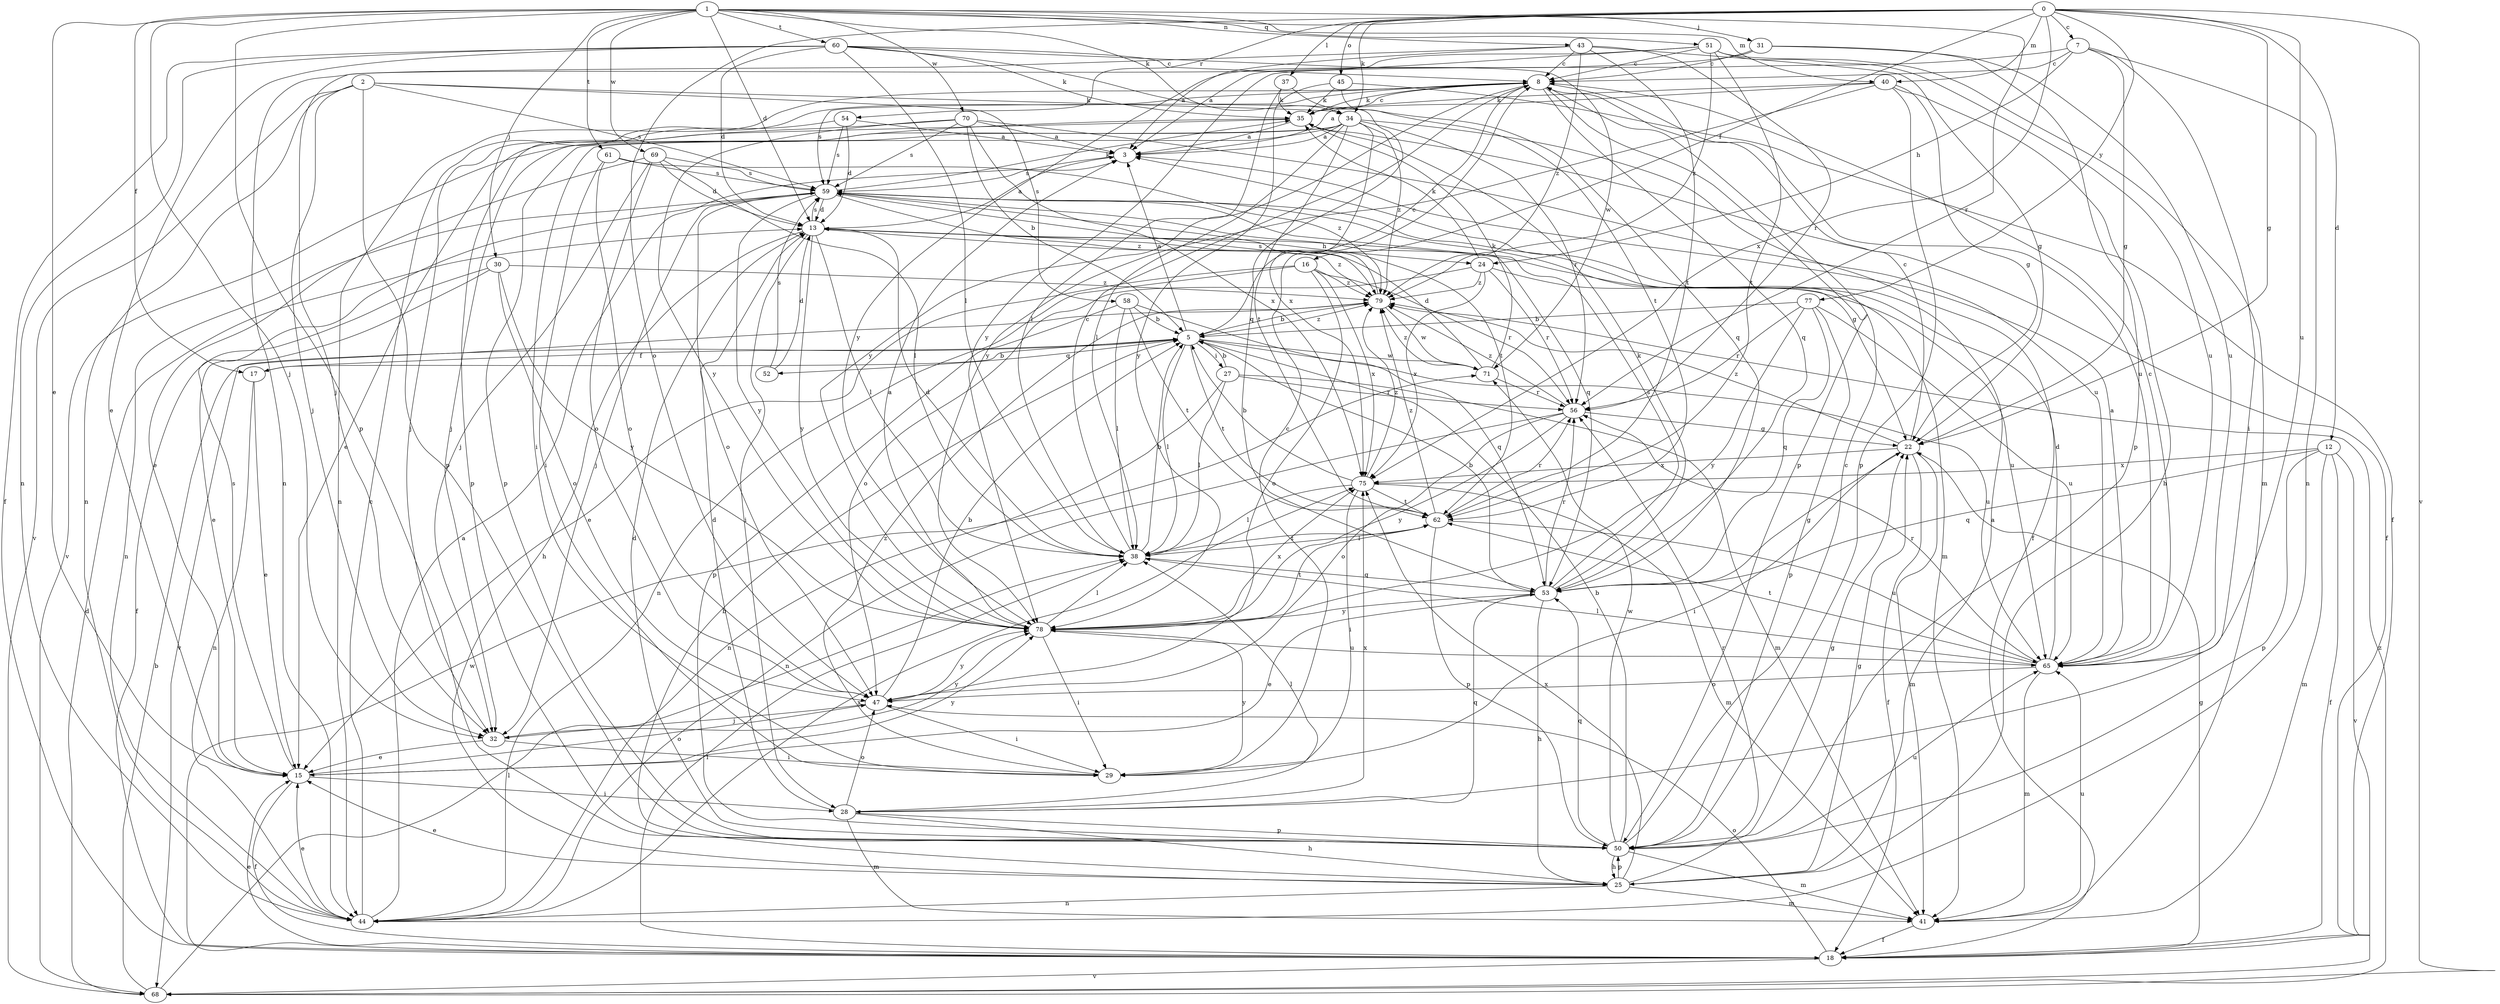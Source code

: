 strict digraph  {
0;
1;
2;
3;
5;
7;
8;
12;
13;
15;
16;
17;
18;
22;
24;
25;
27;
28;
29;
30;
31;
32;
34;
35;
37;
38;
40;
41;
43;
44;
45;
47;
50;
51;
52;
53;
54;
56;
58;
59;
60;
61;
62;
65;
68;
69;
70;
71;
75;
77;
78;
79;
0 -> 7  [label=c];
0 -> 12  [label=d];
0 -> 16  [label=f];
0 -> 22  [label=g];
0 -> 34  [label=k];
0 -> 37  [label=l];
0 -> 40  [label=m];
0 -> 45  [label=o];
0 -> 47  [label=o];
0 -> 54  [label=r];
0 -> 65  [label=u];
0 -> 68  [label=v];
0 -> 75  [label=x];
0 -> 77  [label=y];
1 -> 13  [label=d];
1 -> 15  [label=e];
1 -> 17  [label=f];
1 -> 30  [label=j];
1 -> 31  [label=j];
1 -> 32  [label=j];
1 -> 34  [label=k];
1 -> 40  [label=m];
1 -> 43  [label=n];
1 -> 50  [label=p];
1 -> 51  [label=q];
1 -> 56  [label=r];
1 -> 60  [label=t];
1 -> 61  [label=t];
1 -> 69  [label=w];
1 -> 70  [label=w];
2 -> 32  [label=j];
2 -> 34  [label=k];
2 -> 44  [label=n];
2 -> 50  [label=p];
2 -> 58  [label=s];
2 -> 59  [label=s];
2 -> 68  [label=v];
3 -> 59  [label=s];
5 -> 3  [label=a];
5 -> 8  [label=c];
5 -> 17  [label=f];
5 -> 27  [label=i];
5 -> 38  [label=l];
5 -> 52  [label=q];
5 -> 62  [label=t];
5 -> 65  [label=u];
5 -> 71  [label=w];
5 -> 79  [label=z];
7 -> 8  [label=c];
7 -> 22  [label=g];
7 -> 24  [label=h];
7 -> 28  [label=i];
7 -> 44  [label=n];
7 -> 78  [label=y];
8 -> 35  [label=k];
8 -> 44  [label=n];
8 -> 50  [label=p];
8 -> 53  [label=q];
8 -> 59  [label=s];
8 -> 65  [label=u];
8 -> 78  [label=y];
12 -> 18  [label=f];
12 -> 41  [label=m];
12 -> 50  [label=p];
12 -> 53  [label=q];
12 -> 68  [label=v];
12 -> 75  [label=x];
13 -> 3  [label=a];
13 -> 24  [label=h];
13 -> 25  [label=h];
13 -> 28  [label=i];
13 -> 38  [label=l];
13 -> 59  [label=s];
13 -> 78  [label=y];
13 -> 79  [label=z];
15 -> 18  [label=f];
15 -> 28  [label=i];
15 -> 47  [label=o];
15 -> 59  [label=s];
15 -> 78  [label=y];
16 -> 15  [label=e];
16 -> 44  [label=n];
16 -> 47  [label=o];
16 -> 56  [label=r];
16 -> 75  [label=x];
16 -> 79  [label=z];
17 -> 5  [label=b];
17 -> 15  [label=e];
17 -> 44  [label=n];
18 -> 15  [label=e];
18 -> 22  [label=g];
18 -> 38  [label=l];
18 -> 47  [label=o];
18 -> 68  [label=v];
18 -> 71  [label=w];
22 -> 8  [label=c];
22 -> 18  [label=f];
22 -> 29  [label=i];
22 -> 41  [label=m];
22 -> 75  [label=x];
22 -> 79  [label=z];
24 -> 35  [label=k];
24 -> 47  [label=o];
24 -> 56  [label=r];
24 -> 65  [label=u];
24 -> 75  [label=x];
24 -> 79  [label=z];
25 -> 3  [label=a];
25 -> 5  [label=b];
25 -> 15  [label=e];
25 -> 22  [label=g];
25 -> 41  [label=m];
25 -> 44  [label=n];
25 -> 50  [label=p];
25 -> 56  [label=r];
25 -> 75  [label=x];
27 -> 5  [label=b];
27 -> 38  [label=l];
27 -> 41  [label=m];
27 -> 44  [label=n];
27 -> 56  [label=r];
28 -> 13  [label=d];
28 -> 25  [label=h];
28 -> 38  [label=l];
28 -> 41  [label=m];
28 -> 47  [label=o];
28 -> 50  [label=p];
28 -> 53  [label=q];
28 -> 75  [label=x];
29 -> 8  [label=c];
29 -> 78  [label=y];
29 -> 79  [label=z];
30 -> 15  [label=e];
30 -> 18  [label=f];
30 -> 47  [label=o];
30 -> 78  [label=y];
30 -> 79  [label=z];
31 -> 3  [label=a];
31 -> 8  [label=c];
31 -> 50  [label=p];
31 -> 65  [label=u];
32 -> 15  [label=e];
32 -> 29  [label=i];
32 -> 78  [label=y];
34 -> 3  [label=a];
34 -> 18  [label=f];
34 -> 29  [label=i];
34 -> 38  [label=l];
34 -> 50  [label=p];
34 -> 56  [label=r];
34 -> 62  [label=t];
34 -> 68  [label=v];
34 -> 75  [label=x];
34 -> 79  [label=z];
35 -> 3  [label=a];
35 -> 8  [label=c];
35 -> 15  [label=e];
35 -> 18  [label=f];
35 -> 32  [label=j];
37 -> 35  [label=k];
37 -> 38  [label=l];
37 -> 53  [label=q];
38 -> 5  [label=b];
38 -> 8  [label=c];
38 -> 13  [label=d];
38 -> 53  [label=q];
38 -> 62  [label=t];
40 -> 3  [label=a];
40 -> 22  [label=g];
40 -> 25  [label=h];
40 -> 35  [label=k];
40 -> 50  [label=p];
40 -> 78  [label=y];
41 -> 18  [label=f];
41 -> 65  [label=u];
43 -> 3  [label=a];
43 -> 8  [label=c];
43 -> 22  [label=g];
43 -> 32  [label=j];
43 -> 56  [label=r];
43 -> 62  [label=t];
43 -> 79  [label=z];
44 -> 3  [label=a];
44 -> 8  [label=c];
44 -> 15  [label=e];
44 -> 75  [label=x];
45 -> 18  [label=f];
45 -> 35  [label=k];
45 -> 62  [label=t];
45 -> 78  [label=y];
47 -> 5  [label=b];
47 -> 29  [label=i];
47 -> 32  [label=j];
47 -> 78  [label=y];
50 -> 5  [label=b];
50 -> 8  [label=c];
50 -> 13  [label=d];
50 -> 22  [label=g];
50 -> 25  [label=h];
50 -> 41  [label=m];
50 -> 53  [label=q];
50 -> 65  [label=u];
50 -> 71  [label=w];
51 -> 8  [label=c];
51 -> 41  [label=m];
51 -> 44  [label=n];
51 -> 62  [label=t];
51 -> 65  [label=u];
51 -> 78  [label=y];
51 -> 79  [label=z];
52 -> 13  [label=d];
52 -> 59  [label=s];
53 -> 5  [label=b];
53 -> 15  [label=e];
53 -> 22  [label=g];
53 -> 25  [label=h];
53 -> 35  [label=k];
53 -> 56  [label=r];
53 -> 59  [label=s];
53 -> 78  [label=y];
54 -> 3  [label=a];
54 -> 13  [label=d];
54 -> 32  [label=j];
54 -> 59  [label=s];
56 -> 22  [label=g];
56 -> 44  [label=n];
56 -> 47  [label=o];
56 -> 78  [label=y];
56 -> 79  [label=z];
58 -> 5  [label=b];
58 -> 38  [label=l];
58 -> 50  [label=p];
58 -> 53  [label=q];
58 -> 62  [label=t];
59 -> 13  [label=d];
59 -> 22  [label=g];
59 -> 32  [label=j];
59 -> 35  [label=k];
59 -> 41  [label=m];
59 -> 44  [label=n];
59 -> 47  [label=o];
59 -> 53  [label=q];
59 -> 62  [label=t];
59 -> 78  [label=y];
59 -> 79  [label=z];
60 -> 8  [label=c];
60 -> 13  [label=d];
60 -> 15  [label=e];
60 -> 18  [label=f];
60 -> 35  [label=k];
60 -> 38  [label=l];
60 -> 44  [label=n];
60 -> 53  [label=q];
60 -> 71  [label=w];
61 -> 29  [label=i];
61 -> 47  [label=o];
61 -> 59  [label=s];
61 -> 79  [label=z];
62 -> 38  [label=l];
62 -> 50  [label=p];
62 -> 56  [label=r];
62 -> 65  [label=u];
62 -> 79  [label=z];
65 -> 3  [label=a];
65 -> 8  [label=c];
65 -> 13  [label=d];
65 -> 38  [label=l];
65 -> 41  [label=m];
65 -> 47  [label=o];
65 -> 56  [label=r];
65 -> 62  [label=t];
68 -> 5  [label=b];
68 -> 13  [label=d];
68 -> 38  [label=l];
68 -> 79  [label=z];
69 -> 13  [label=d];
69 -> 15  [label=e];
69 -> 32  [label=j];
69 -> 38  [label=l];
69 -> 47  [label=o];
69 -> 59  [label=s];
70 -> 3  [label=a];
70 -> 5  [label=b];
70 -> 50  [label=p];
70 -> 59  [label=s];
70 -> 65  [label=u];
70 -> 75  [label=x];
70 -> 78  [label=y];
71 -> 13  [label=d];
71 -> 35  [label=k];
71 -> 56  [label=r];
71 -> 79  [label=z];
75 -> 5  [label=b];
75 -> 29  [label=i];
75 -> 38  [label=l];
75 -> 41  [label=m];
75 -> 62  [label=t];
75 -> 79  [label=z];
77 -> 5  [label=b];
77 -> 50  [label=p];
77 -> 53  [label=q];
77 -> 56  [label=r];
77 -> 65  [label=u];
77 -> 78  [label=y];
78 -> 3  [label=a];
78 -> 29  [label=i];
78 -> 38  [label=l];
78 -> 62  [label=t];
78 -> 65  [label=u];
78 -> 75  [label=x];
79 -> 5  [label=b];
79 -> 59  [label=s];
79 -> 68  [label=v];
79 -> 71  [label=w];
}

